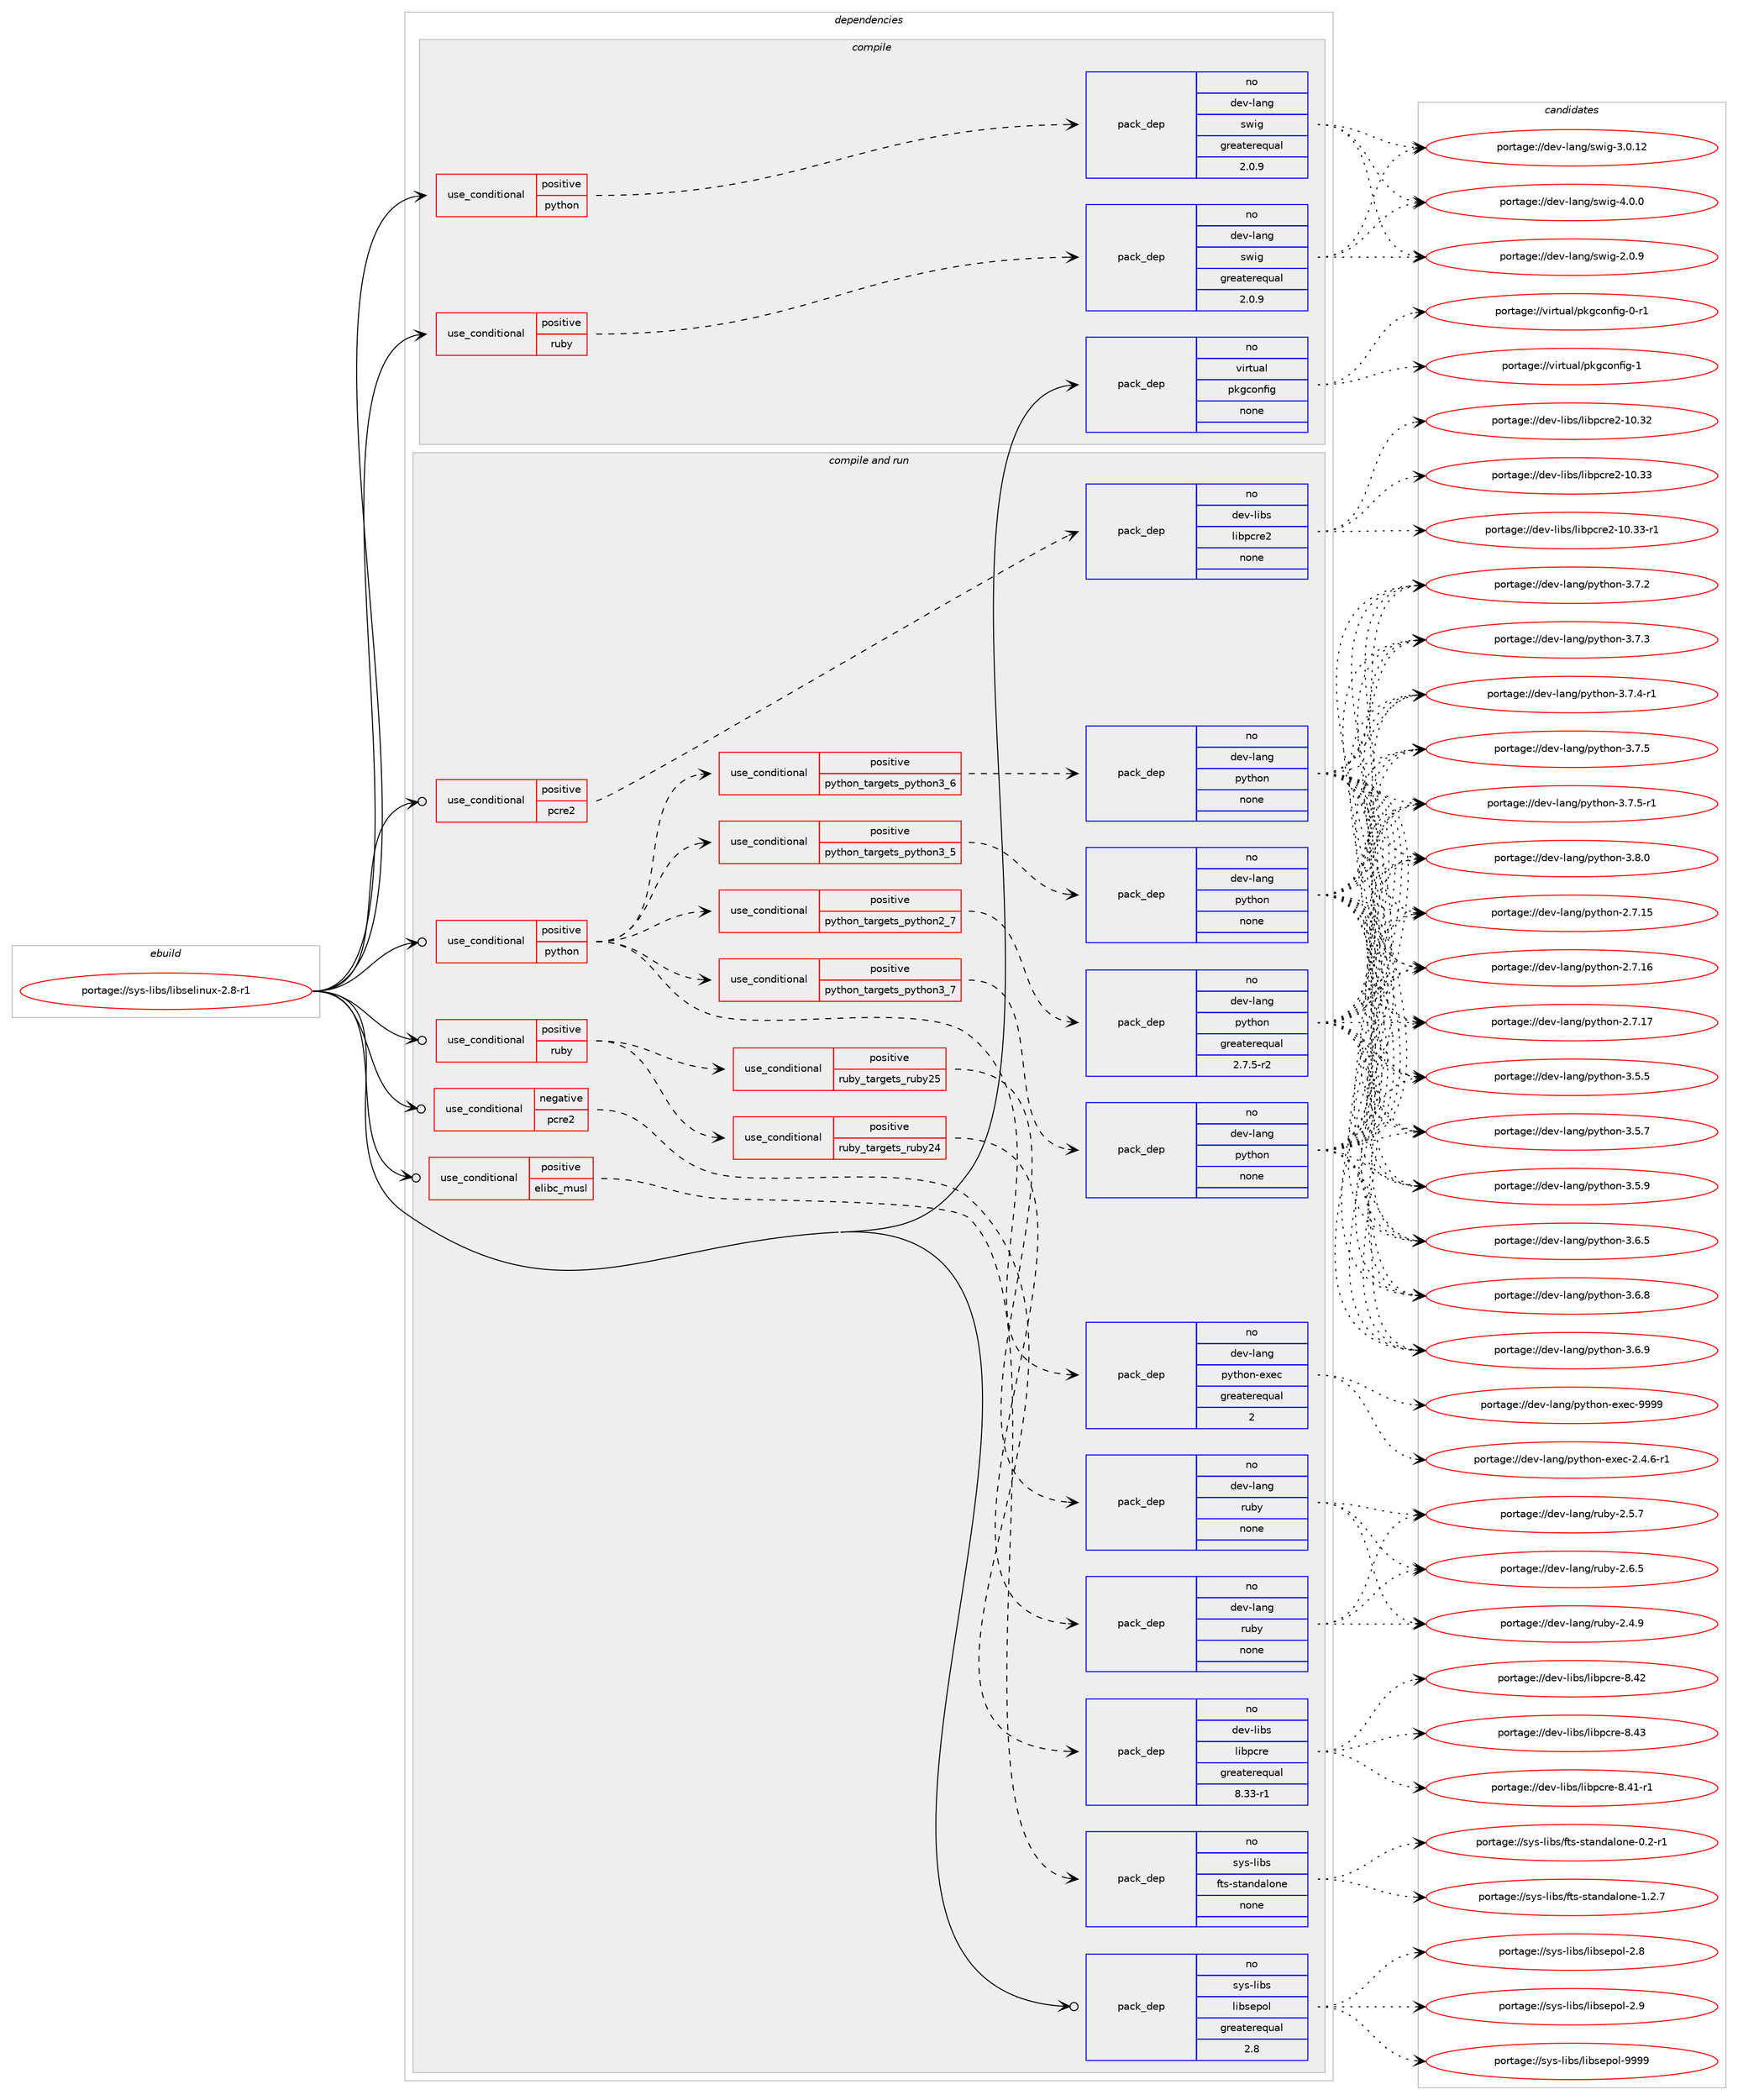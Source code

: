 digraph prolog {

# *************
# Graph options
# *************

newrank=true;
concentrate=true;
compound=true;
graph [rankdir=LR,fontname=Helvetica,fontsize=10,ranksep=1.5];#, ranksep=2.5, nodesep=0.2];
edge  [arrowhead=vee];
node  [fontname=Helvetica,fontsize=10];

# **********
# The ebuild
# **********

subgraph cluster_leftcol {
color=gray;
rank=same;
label=<<i>ebuild</i>>;
id [label="portage://sys-libs/libselinux-2.8-r1", color=red, width=4, href="../sys-libs/libselinux-2.8-r1.svg"];
}

# ****************
# The dependencies
# ****************

subgraph cluster_midcol {
color=gray;
label=<<i>dependencies</i>>;
subgraph cluster_compile {
fillcolor="#eeeeee";
style=filled;
label=<<i>compile</i>>;
subgraph cond104388 {
dependency431629 [label=<<TABLE BORDER="0" CELLBORDER="1" CELLSPACING="0" CELLPADDING="4"><TR><TD ROWSPAN="3" CELLPADDING="10">use_conditional</TD></TR><TR><TD>positive</TD></TR><TR><TD>python</TD></TR></TABLE>>, shape=none, color=red];
subgraph pack319962 {
dependency431630 [label=<<TABLE BORDER="0" CELLBORDER="1" CELLSPACING="0" CELLPADDING="4" WIDTH="220"><TR><TD ROWSPAN="6" CELLPADDING="30">pack_dep</TD></TR><TR><TD WIDTH="110">no</TD></TR><TR><TD>dev-lang</TD></TR><TR><TD>swig</TD></TR><TR><TD>greaterequal</TD></TR><TR><TD>2.0.9</TD></TR></TABLE>>, shape=none, color=blue];
}
dependency431629:e -> dependency431630:w [weight=20,style="dashed",arrowhead="vee"];
}
id:e -> dependency431629:w [weight=20,style="solid",arrowhead="vee"];
subgraph cond104389 {
dependency431631 [label=<<TABLE BORDER="0" CELLBORDER="1" CELLSPACING="0" CELLPADDING="4"><TR><TD ROWSPAN="3" CELLPADDING="10">use_conditional</TD></TR><TR><TD>positive</TD></TR><TR><TD>ruby</TD></TR></TABLE>>, shape=none, color=red];
subgraph pack319963 {
dependency431632 [label=<<TABLE BORDER="0" CELLBORDER="1" CELLSPACING="0" CELLPADDING="4" WIDTH="220"><TR><TD ROWSPAN="6" CELLPADDING="30">pack_dep</TD></TR><TR><TD WIDTH="110">no</TD></TR><TR><TD>dev-lang</TD></TR><TR><TD>swig</TD></TR><TR><TD>greaterequal</TD></TR><TR><TD>2.0.9</TD></TR></TABLE>>, shape=none, color=blue];
}
dependency431631:e -> dependency431632:w [weight=20,style="dashed",arrowhead="vee"];
}
id:e -> dependency431631:w [weight=20,style="solid",arrowhead="vee"];
subgraph pack319964 {
dependency431633 [label=<<TABLE BORDER="0" CELLBORDER="1" CELLSPACING="0" CELLPADDING="4" WIDTH="220"><TR><TD ROWSPAN="6" CELLPADDING="30">pack_dep</TD></TR><TR><TD WIDTH="110">no</TD></TR><TR><TD>virtual</TD></TR><TR><TD>pkgconfig</TD></TR><TR><TD>none</TD></TR><TR><TD></TD></TR></TABLE>>, shape=none, color=blue];
}
id:e -> dependency431633:w [weight=20,style="solid",arrowhead="vee"];
}
subgraph cluster_compileandrun {
fillcolor="#eeeeee";
style=filled;
label=<<i>compile and run</i>>;
subgraph cond104390 {
dependency431634 [label=<<TABLE BORDER="0" CELLBORDER="1" CELLSPACING="0" CELLPADDING="4"><TR><TD ROWSPAN="3" CELLPADDING="10">use_conditional</TD></TR><TR><TD>negative</TD></TR><TR><TD>pcre2</TD></TR></TABLE>>, shape=none, color=red];
subgraph pack319965 {
dependency431635 [label=<<TABLE BORDER="0" CELLBORDER="1" CELLSPACING="0" CELLPADDING="4" WIDTH="220"><TR><TD ROWSPAN="6" CELLPADDING="30">pack_dep</TD></TR><TR><TD WIDTH="110">no</TD></TR><TR><TD>dev-libs</TD></TR><TR><TD>libpcre</TD></TR><TR><TD>greaterequal</TD></TR><TR><TD>8.33-r1</TD></TR></TABLE>>, shape=none, color=blue];
}
dependency431634:e -> dependency431635:w [weight=20,style="dashed",arrowhead="vee"];
}
id:e -> dependency431634:w [weight=20,style="solid",arrowhead="odotvee"];
subgraph cond104391 {
dependency431636 [label=<<TABLE BORDER="0" CELLBORDER="1" CELLSPACING="0" CELLPADDING="4"><TR><TD ROWSPAN="3" CELLPADDING="10">use_conditional</TD></TR><TR><TD>positive</TD></TR><TR><TD>elibc_musl</TD></TR></TABLE>>, shape=none, color=red];
subgraph pack319966 {
dependency431637 [label=<<TABLE BORDER="0" CELLBORDER="1" CELLSPACING="0" CELLPADDING="4" WIDTH="220"><TR><TD ROWSPAN="6" CELLPADDING="30">pack_dep</TD></TR><TR><TD WIDTH="110">no</TD></TR><TR><TD>sys-libs</TD></TR><TR><TD>fts-standalone</TD></TR><TR><TD>none</TD></TR><TR><TD></TD></TR></TABLE>>, shape=none, color=blue];
}
dependency431636:e -> dependency431637:w [weight=20,style="dashed",arrowhead="vee"];
}
id:e -> dependency431636:w [weight=20,style="solid",arrowhead="odotvee"];
subgraph cond104392 {
dependency431638 [label=<<TABLE BORDER="0" CELLBORDER="1" CELLSPACING="0" CELLPADDING="4"><TR><TD ROWSPAN="3" CELLPADDING="10">use_conditional</TD></TR><TR><TD>positive</TD></TR><TR><TD>pcre2</TD></TR></TABLE>>, shape=none, color=red];
subgraph pack319967 {
dependency431639 [label=<<TABLE BORDER="0" CELLBORDER="1" CELLSPACING="0" CELLPADDING="4" WIDTH="220"><TR><TD ROWSPAN="6" CELLPADDING="30">pack_dep</TD></TR><TR><TD WIDTH="110">no</TD></TR><TR><TD>dev-libs</TD></TR><TR><TD>libpcre2</TD></TR><TR><TD>none</TD></TR><TR><TD></TD></TR></TABLE>>, shape=none, color=blue];
}
dependency431638:e -> dependency431639:w [weight=20,style="dashed",arrowhead="vee"];
}
id:e -> dependency431638:w [weight=20,style="solid",arrowhead="odotvee"];
subgraph cond104393 {
dependency431640 [label=<<TABLE BORDER="0" CELLBORDER="1" CELLSPACING="0" CELLPADDING="4"><TR><TD ROWSPAN="3" CELLPADDING="10">use_conditional</TD></TR><TR><TD>positive</TD></TR><TR><TD>python</TD></TR></TABLE>>, shape=none, color=red];
subgraph cond104394 {
dependency431641 [label=<<TABLE BORDER="0" CELLBORDER="1" CELLSPACING="0" CELLPADDING="4"><TR><TD ROWSPAN="3" CELLPADDING="10">use_conditional</TD></TR><TR><TD>positive</TD></TR><TR><TD>python_targets_python2_7</TD></TR></TABLE>>, shape=none, color=red];
subgraph pack319968 {
dependency431642 [label=<<TABLE BORDER="0" CELLBORDER="1" CELLSPACING="0" CELLPADDING="4" WIDTH="220"><TR><TD ROWSPAN="6" CELLPADDING="30">pack_dep</TD></TR><TR><TD WIDTH="110">no</TD></TR><TR><TD>dev-lang</TD></TR><TR><TD>python</TD></TR><TR><TD>greaterequal</TD></TR><TR><TD>2.7.5-r2</TD></TR></TABLE>>, shape=none, color=blue];
}
dependency431641:e -> dependency431642:w [weight=20,style="dashed",arrowhead="vee"];
}
dependency431640:e -> dependency431641:w [weight=20,style="dashed",arrowhead="vee"];
subgraph cond104395 {
dependency431643 [label=<<TABLE BORDER="0" CELLBORDER="1" CELLSPACING="0" CELLPADDING="4"><TR><TD ROWSPAN="3" CELLPADDING="10">use_conditional</TD></TR><TR><TD>positive</TD></TR><TR><TD>python_targets_python3_5</TD></TR></TABLE>>, shape=none, color=red];
subgraph pack319969 {
dependency431644 [label=<<TABLE BORDER="0" CELLBORDER="1" CELLSPACING="0" CELLPADDING="4" WIDTH="220"><TR><TD ROWSPAN="6" CELLPADDING="30">pack_dep</TD></TR><TR><TD WIDTH="110">no</TD></TR><TR><TD>dev-lang</TD></TR><TR><TD>python</TD></TR><TR><TD>none</TD></TR><TR><TD></TD></TR></TABLE>>, shape=none, color=blue];
}
dependency431643:e -> dependency431644:w [weight=20,style="dashed",arrowhead="vee"];
}
dependency431640:e -> dependency431643:w [weight=20,style="dashed",arrowhead="vee"];
subgraph cond104396 {
dependency431645 [label=<<TABLE BORDER="0" CELLBORDER="1" CELLSPACING="0" CELLPADDING="4"><TR><TD ROWSPAN="3" CELLPADDING="10">use_conditional</TD></TR><TR><TD>positive</TD></TR><TR><TD>python_targets_python3_6</TD></TR></TABLE>>, shape=none, color=red];
subgraph pack319970 {
dependency431646 [label=<<TABLE BORDER="0" CELLBORDER="1" CELLSPACING="0" CELLPADDING="4" WIDTH="220"><TR><TD ROWSPAN="6" CELLPADDING="30">pack_dep</TD></TR><TR><TD WIDTH="110">no</TD></TR><TR><TD>dev-lang</TD></TR><TR><TD>python</TD></TR><TR><TD>none</TD></TR><TR><TD></TD></TR></TABLE>>, shape=none, color=blue];
}
dependency431645:e -> dependency431646:w [weight=20,style="dashed",arrowhead="vee"];
}
dependency431640:e -> dependency431645:w [weight=20,style="dashed",arrowhead="vee"];
subgraph cond104397 {
dependency431647 [label=<<TABLE BORDER="0" CELLBORDER="1" CELLSPACING="0" CELLPADDING="4"><TR><TD ROWSPAN="3" CELLPADDING="10">use_conditional</TD></TR><TR><TD>positive</TD></TR><TR><TD>python_targets_python3_7</TD></TR></TABLE>>, shape=none, color=red];
subgraph pack319971 {
dependency431648 [label=<<TABLE BORDER="0" CELLBORDER="1" CELLSPACING="0" CELLPADDING="4" WIDTH="220"><TR><TD ROWSPAN="6" CELLPADDING="30">pack_dep</TD></TR><TR><TD WIDTH="110">no</TD></TR><TR><TD>dev-lang</TD></TR><TR><TD>python</TD></TR><TR><TD>none</TD></TR><TR><TD></TD></TR></TABLE>>, shape=none, color=blue];
}
dependency431647:e -> dependency431648:w [weight=20,style="dashed",arrowhead="vee"];
}
dependency431640:e -> dependency431647:w [weight=20,style="dashed",arrowhead="vee"];
subgraph pack319972 {
dependency431649 [label=<<TABLE BORDER="0" CELLBORDER="1" CELLSPACING="0" CELLPADDING="4" WIDTH="220"><TR><TD ROWSPAN="6" CELLPADDING="30">pack_dep</TD></TR><TR><TD WIDTH="110">no</TD></TR><TR><TD>dev-lang</TD></TR><TR><TD>python-exec</TD></TR><TR><TD>greaterequal</TD></TR><TR><TD>2</TD></TR></TABLE>>, shape=none, color=blue];
}
dependency431640:e -> dependency431649:w [weight=20,style="dashed",arrowhead="vee"];
}
id:e -> dependency431640:w [weight=20,style="solid",arrowhead="odotvee"];
subgraph cond104398 {
dependency431650 [label=<<TABLE BORDER="0" CELLBORDER="1" CELLSPACING="0" CELLPADDING="4"><TR><TD ROWSPAN="3" CELLPADDING="10">use_conditional</TD></TR><TR><TD>positive</TD></TR><TR><TD>ruby</TD></TR></TABLE>>, shape=none, color=red];
subgraph cond104399 {
dependency431651 [label=<<TABLE BORDER="0" CELLBORDER="1" CELLSPACING="0" CELLPADDING="4"><TR><TD ROWSPAN="3" CELLPADDING="10">use_conditional</TD></TR><TR><TD>positive</TD></TR><TR><TD>ruby_targets_ruby24</TD></TR></TABLE>>, shape=none, color=red];
subgraph pack319973 {
dependency431652 [label=<<TABLE BORDER="0" CELLBORDER="1" CELLSPACING="0" CELLPADDING="4" WIDTH="220"><TR><TD ROWSPAN="6" CELLPADDING="30">pack_dep</TD></TR><TR><TD WIDTH="110">no</TD></TR><TR><TD>dev-lang</TD></TR><TR><TD>ruby</TD></TR><TR><TD>none</TD></TR><TR><TD></TD></TR></TABLE>>, shape=none, color=blue];
}
dependency431651:e -> dependency431652:w [weight=20,style="dashed",arrowhead="vee"];
}
dependency431650:e -> dependency431651:w [weight=20,style="dashed",arrowhead="vee"];
subgraph cond104400 {
dependency431653 [label=<<TABLE BORDER="0" CELLBORDER="1" CELLSPACING="0" CELLPADDING="4"><TR><TD ROWSPAN="3" CELLPADDING="10">use_conditional</TD></TR><TR><TD>positive</TD></TR><TR><TD>ruby_targets_ruby25</TD></TR></TABLE>>, shape=none, color=red];
subgraph pack319974 {
dependency431654 [label=<<TABLE BORDER="0" CELLBORDER="1" CELLSPACING="0" CELLPADDING="4" WIDTH="220"><TR><TD ROWSPAN="6" CELLPADDING="30">pack_dep</TD></TR><TR><TD WIDTH="110">no</TD></TR><TR><TD>dev-lang</TD></TR><TR><TD>ruby</TD></TR><TR><TD>none</TD></TR><TR><TD></TD></TR></TABLE>>, shape=none, color=blue];
}
dependency431653:e -> dependency431654:w [weight=20,style="dashed",arrowhead="vee"];
}
dependency431650:e -> dependency431653:w [weight=20,style="dashed",arrowhead="vee"];
}
id:e -> dependency431650:w [weight=20,style="solid",arrowhead="odotvee"];
subgraph pack319975 {
dependency431655 [label=<<TABLE BORDER="0" CELLBORDER="1" CELLSPACING="0" CELLPADDING="4" WIDTH="220"><TR><TD ROWSPAN="6" CELLPADDING="30">pack_dep</TD></TR><TR><TD WIDTH="110">no</TD></TR><TR><TD>sys-libs</TD></TR><TR><TD>libsepol</TD></TR><TR><TD>greaterequal</TD></TR><TR><TD>2.8</TD></TR></TABLE>>, shape=none, color=blue];
}
id:e -> dependency431655:w [weight=20,style="solid",arrowhead="odotvee"];
}
subgraph cluster_run {
fillcolor="#eeeeee";
style=filled;
label=<<i>run</i>>;
}
}

# **************
# The candidates
# **************

subgraph cluster_choices {
rank=same;
color=gray;
label=<<i>candidates</i>>;

subgraph choice319962 {
color=black;
nodesep=1;
choiceportage100101118451089711010347115119105103455046484657 [label="portage://dev-lang/swig-2.0.9", color=red, width=4,href="../dev-lang/swig-2.0.9.svg"];
choiceportage10010111845108971101034711511910510345514648464950 [label="portage://dev-lang/swig-3.0.12", color=red, width=4,href="../dev-lang/swig-3.0.12.svg"];
choiceportage100101118451089711010347115119105103455246484648 [label="portage://dev-lang/swig-4.0.0", color=red, width=4,href="../dev-lang/swig-4.0.0.svg"];
dependency431630:e -> choiceportage100101118451089711010347115119105103455046484657:w [style=dotted,weight="100"];
dependency431630:e -> choiceportage10010111845108971101034711511910510345514648464950:w [style=dotted,weight="100"];
dependency431630:e -> choiceportage100101118451089711010347115119105103455246484648:w [style=dotted,weight="100"];
}
subgraph choice319963 {
color=black;
nodesep=1;
choiceportage100101118451089711010347115119105103455046484657 [label="portage://dev-lang/swig-2.0.9", color=red, width=4,href="../dev-lang/swig-2.0.9.svg"];
choiceportage10010111845108971101034711511910510345514648464950 [label="portage://dev-lang/swig-3.0.12", color=red, width=4,href="../dev-lang/swig-3.0.12.svg"];
choiceportage100101118451089711010347115119105103455246484648 [label="portage://dev-lang/swig-4.0.0", color=red, width=4,href="../dev-lang/swig-4.0.0.svg"];
dependency431632:e -> choiceportage100101118451089711010347115119105103455046484657:w [style=dotted,weight="100"];
dependency431632:e -> choiceportage10010111845108971101034711511910510345514648464950:w [style=dotted,weight="100"];
dependency431632:e -> choiceportage100101118451089711010347115119105103455246484648:w [style=dotted,weight="100"];
}
subgraph choice319964 {
color=black;
nodesep=1;
choiceportage11810511411611797108471121071039911111010210510345484511449 [label="portage://virtual/pkgconfig-0-r1", color=red, width=4,href="../virtual/pkgconfig-0-r1.svg"];
choiceportage1181051141161179710847112107103991111101021051034549 [label="portage://virtual/pkgconfig-1", color=red, width=4,href="../virtual/pkgconfig-1.svg"];
dependency431633:e -> choiceportage11810511411611797108471121071039911111010210510345484511449:w [style=dotted,weight="100"];
dependency431633:e -> choiceportage1181051141161179710847112107103991111101021051034549:w [style=dotted,weight="100"];
}
subgraph choice319965 {
color=black;
nodesep=1;
choiceportage100101118451081059811547108105981129911410145564652494511449 [label="portage://dev-libs/libpcre-8.41-r1", color=red, width=4,href="../dev-libs/libpcre-8.41-r1.svg"];
choiceportage10010111845108105981154710810598112991141014556465250 [label="portage://dev-libs/libpcre-8.42", color=red, width=4,href="../dev-libs/libpcre-8.42.svg"];
choiceportage10010111845108105981154710810598112991141014556465251 [label="portage://dev-libs/libpcre-8.43", color=red, width=4,href="../dev-libs/libpcre-8.43.svg"];
dependency431635:e -> choiceportage100101118451081059811547108105981129911410145564652494511449:w [style=dotted,weight="100"];
dependency431635:e -> choiceportage10010111845108105981154710810598112991141014556465250:w [style=dotted,weight="100"];
dependency431635:e -> choiceportage10010111845108105981154710810598112991141014556465251:w [style=dotted,weight="100"];
}
subgraph choice319966 {
color=black;
nodesep=1;
choiceportage115121115451081059811547102116115451151169711010097108111110101454846504511449 [label="portage://sys-libs/fts-standalone-0.2-r1", color=red, width=4,href="../sys-libs/fts-standalone-0.2-r1.svg"];
choiceportage115121115451081059811547102116115451151169711010097108111110101454946504655 [label="portage://sys-libs/fts-standalone-1.2.7", color=red, width=4,href="../sys-libs/fts-standalone-1.2.7.svg"];
dependency431637:e -> choiceportage115121115451081059811547102116115451151169711010097108111110101454846504511449:w [style=dotted,weight="100"];
dependency431637:e -> choiceportage115121115451081059811547102116115451151169711010097108111110101454946504655:w [style=dotted,weight="100"];
}
subgraph choice319967 {
color=black;
nodesep=1;
choiceportage100101118451081059811547108105981129911410150454948465150 [label="portage://dev-libs/libpcre2-10.32", color=red, width=4,href="../dev-libs/libpcre2-10.32.svg"];
choiceportage100101118451081059811547108105981129911410150454948465151 [label="portage://dev-libs/libpcre2-10.33", color=red, width=4,href="../dev-libs/libpcre2-10.33.svg"];
choiceportage1001011184510810598115471081059811299114101504549484651514511449 [label="portage://dev-libs/libpcre2-10.33-r1", color=red, width=4,href="../dev-libs/libpcre2-10.33-r1.svg"];
dependency431639:e -> choiceportage100101118451081059811547108105981129911410150454948465150:w [style=dotted,weight="100"];
dependency431639:e -> choiceportage100101118451081059811547108105981129911410150454948465151:w [style=dotted,weight="100"];
dependency431639:e -> choiceportage1001011184510810598115471081059811299114101504549484651514511449:w [style=dotted,weight="100"];
}
subgraph choice319968 {
color=black;
nodesep=1;
choiceportage10010111845108971101034711212111610411111045504655464953 [label="portage://dev-lang/python-2.7.15", color=red, width=4,href="../dev-lang/python-2.7.15.svg"];
choiceportage10010111845108971101034711212111610411111045504655464954 [label="portage://dev-lang/python-2.7.16", color=red, width=4,href="../dev-lang/python-2.7.16.svg"];
choiceportage10010111845108971101034711212111610411111045504655464955 [label="portage://dev-lang/python-2.7.17", color=red, width=4,href="../dev-lang/python-2.7.17.svg"];
choiceportage100101118451089711010347112121116104111110455146534653 [label="portage://dev-lang/python-3.5.5", color=red, width=4,href="../dev-lang/python-3.5.5.svg"];
choiceportage100101118451089711010347112121116104111110455146534655 [label="portage://dev-lang/python-3.5.7", color=red, width=4,href="../dev-lang/python-3.5.7.svg"];
choiceportage100101118451089711010347112121116104111110455146534657 [label="portage://dev-lang/python-3.5.9", color=red, width=4,href="../dev-lang/python-3.5.9.svg"];
choiceportage100101118451089711010347112121116104111110455146544653 [label="portage://dev-lang/python-3.6.5", color=red, width=4,href="../dev-lang/python-3.6.5.svg"];
choiceportage100101118451089711010347112121116104111110455146544656 [label="portage://dev-lang/python-3.6.8", color=red, width=4,href="../dev-lang/python-3.6.8.svg"];
choiceportage100101118451089711010347112121116104111110455146544657 [label="portage://dev-lang/python-3.6.9", color=red, width=4,href="../dev-lang/python-3.6.9.svg"];
choiceportage100101118451089711010347112121116104111110455146554650 [label="portage://dev-lang/python-3.7.2", color=red, width=4,href="../dev-lang/python-3.7.2.svg"];
choiceportage100101118451089711010347112121116104111110455146554651 [label="portage://dev-lang/python-3.7.3", color=red, width=4,href="../dev-lang/python-3.7.3.svg"];
choiceportage1001011184510897110103471121211161041111104551465546524511449 [label="portage://dev-lang/python-3.7.4-r1", color=red, width=4,href="../dev-lang/python-3.7.4-r1.svg"];
choiceportage100101118451089711010347112121116104111110455146554653 [label="portage://dev-lang/python-3.7.5", color=red, width=4,href="../dev-lang/python-3.7.5.svg"];
choiceportage1001011184510897110103471121211161041111104551465546534511449 [label="portage://dev-lang/python-3.7.5-r1", color=red, width=4,href="../dev-lang/python-3.7.5-r1.svg"];
choiceportage100101118451089711010347112121116104111110455146564648 [label="portage://dev-lang/python-3.8.0", color=red, width=4,href="../dev-lang/python-3.8.0.svg"];
dependency431642:e -> choiceportage10010111845108971101034711212111610411111045504655464953:w [style=dotted,weight="100"];
dependency431642:e -> choiceportage10010111845108971101034711212111610411111045504655464954:w [style=dotted,weight="100"];
dependency431642:e -> choiceportage10010111845108971101034711212111610411111045504655464955:w [style=dotted,weight="100"];
dependency431642:e -> choiceportage100101118451089711010347112121116104111110455146534653:w [style=dotted,weight="100"];
dependency431642:e -> choiceportage100101118451089711010347112121116104111110455146534655:w [style=dotted,weight="100"];
dependency431642:e -> choiceportage100101118451089711010347112121116104111110455146534657:w [style=dotted,weight="100"];
dependency431642:e -> choiceportage100101118451089711010347112121116104111110455146544653:w [style=dotted,weight="100"];
dependency431642:e -> choiceportage100101118451089711010347112121116104111110455146544656:w [style=dotted,weight="100"];
dependency431642:e -> choiceportage100101118451089711010347112121116104111110455146544657:w [style=dotted,weight="100"];
dependency431642:e -> choiceportage100101118451089711010347112121116104111110455146554650:w [style=dotted,weight="100"];
dependency431642:e -> choiceportage100101118451089711010347112121116104111110455146554651:w [style=dotted,weight="100"];
dependency431642:e -> choiceportage1001011184510897110103471121211161041111104551465546524511449:w [style=dotted,weight="100"];
dependency431642:e -> choiceportage100101118451089711010347112121116104111110455146554653:w [style=dotted,weight="100"];
dependency431642:e -> choiceportage1001011184510897110103471121211161041111104551465546534511449:w [style=dotted,weight="100"];
dependency431642:e -> choiceportage100101118451089711010347112121116104111110455146564648:w [style=dotted,weight="100"];
}
subgraph choice319969 {
color=black;
nodesep=1;
choiceportage10010111845108971101034711212111610411111045504655464953 [label="portage://dev-lang/python-2.7.15", color=red, width=4,href="../dev-lang/python-2.7.15.svg"];
choiceportage10010111845108971101034711212111610411111045504655464954 [label="portage://dev-lang/python-2.7.16", color=red, width=4,href="../dev-lang/python-2.7.16.svg"];
choiceportage10010111845108971101034711212111610411111045504655464955 [label="portage://dev-lang/python-2.7.17", color=red, width=4,href="../dev-lang/python-2.7.17.svg"];
choiceportage100101118451089711010347112121116104111110455146534653 [label="portage://dev-lang/python-3.5.5", color=red, width=4,href="../dev-lang/python-3.5.5.svg"];
choiceportage100101118451089711010347112121116104111110455146534655 [label="portage://dev-lang/python-3.5.7", color=red, width=4,href="../dev-lang/python-3.5.7.svg"];
choiceportage100101118451089711010347112121116104111110455146534657 [label="portage://dev-lang/python-3.5.9", color=red, width=4,href="../dev-lang/python-3.5.9.svg"];
choiceportage100101118451089711010347112121116104111110455146544653 [label="portage://dev-lang/python-3.6.5", color=red, width=4,href="../dev-lang/python-3.6.5.svg"];
choiceportage100101118451089711010347112121116104111110455146544656 [label="portage://dev-lang/python-3.6.8", color=red, width=4,href="../dev-lang/python-3.6.8.svg"];
choiceportage100101118451089711010347112121116104111110455146544657 [label="portage://dev-lang/python-3.6.9", color=red, width=4,href="../dev-lang/python-3.6.9.svg"];
choiceportage100101118451089711010347112121116104111110455146554650 [label="portage://dev-lang/python-3.7.2", color=red, width=4,href="../dev-lang/python-3.7.2.svg"];
choiceportage100101118451089711010347112121116104111110455146554651 [label="portage://dev-lang/python-3.7.3", color=red, width=4,href="../dev-lang/python-3.7.3.svg"];
choiceportage1001011184510897110103471121211161041111104551465546524511449 [label="portage://dev-lang/python-3.7.4-r1", color=red, width=4,href="../dev-lang/python-3.7.4-r1.svg"];
choiceportage100101118451089711010347112121116104111110455146554653 [label="portage://dev-lang/python-3.7.5", color=red, width=4,href="../dev-lang/python-3.7.5.svg"];
choiceportage1001011184510897110103471121211161041111104551465546534511449 [label="portage://dev-lang/python-3.7.5-r1", color=red, width=4,href="../dev-lang/python-3.7.5-r1.svg"];
choiceportage100101118451089711010347112121116104111110455146564648 [label="portage://dev-lang/python-3.8.0", color=red, width=4,href="../dev-lang/python-3.8.0.svg"];
dependency431644:e -> choiceportage10010111845108971101034711212111610411111045504655464953:w [style=dotted,weight="100"];
dependency431644:e -> choiceportage10010111845108971101034711212111610411111045504655464954:w [style=dotted,weight="100"];
dependency431644:e -> choiceportage10010111845108971101034711212111610411111045504655464955:w [style=dotted,weight="100"];
dependency431644:e -> choiceportage100101118451089711010347112121116104111110455146534653:w [style=dotted,weight="100"];
dependency431644:e -> choiceportage100101118451089711010347112121116104111110455146534655:w [style=dotted,weight="100"];
dependency431644:e -> choiceportage100101118451089711010347112121116104111110455146534657:w [style=dotted,weight="100"];
dependency431644:e -> choiceportage100101118451089711010347112121116104111110455146544653:w [style=dotted,weight="100"];
dependency431644:e -> choiceportage100101118451089711010347112121116104111110455146544656:w [style=dotted,weight="100"];
dependency431644:e -> choiceportage100101118451089711010347112121116104111110455146544657:w [style=dotted,weight="100"];
dependency431644:e -> choiceportage100101118451089711010347112121116104111110455146554650:w [style=dotted,weight="100"];
dependency431644:e -> choiceportage100101118451089711010347112121116104111110455146554651:w [style=dotted,weight="100"];
dependency431644:e -> choiceportage1001011184510897110103471121211161041111104551465546524511449:w [style=dotted,weight="100"];
dependency431644:e -> choiceportage100101118451089711010347112121116104111110455146554653:w [style=dotted,weight="100"];
dependency431644:e -> choiceportage1001011184510897110103471121211161041111104551465546534511449:w [style=dotted,weight="100"];
dependency431644:e -> choiceportage100101118451089711010347112121116104111110455146564648:w [style=dotted,weight="100"];
}
subgraph choice319970 {
color=black;
nodesep=1;
choiceportage10010111845108971101034711212111610411111045504655464953 [label="portage://dev-lang/python-2.7.15", color=red, width=4,href="../dev-lang/python-2.7.15.svg"];
choiceportage10010111845108971101034711212111610411111045504655464954 [label="portage://dev-lang/python-2.7.16", color=red, width=4,href="../dev-lang/python-2.7.16.svg"];
choiceportage10010111845108971101034711212111610411111045504655464955 [label="portage://dev-lang/python-2.7.17", color=red, width=4,href="../dev-lang/python-2.7.17.svg"];
choiceportage100101118451089711010347112121116104111110455146534653 [label="portage://dev-lang/python-3.5.5", color=red, width=4,href="../dev-lang/python-3.5.5.svg"];
choiceportage100101118451089711010347112121116104111110455146534655 [label="portage://dev-lang/python-3.5.7", color=red, width=4,href="../dev-lang/python-3.5.7.svg"];
choiceportage100101118451089711010347112121116104111110455146534657 [label="portage://dev-lang/python-3.5.9", color=red, width=4,href="../dev-lang/python-3.5.9.svg"];
choiceportage100101118451089711010347112121116104111110455146544653 [label="portage://dev-lang/python-3.6.5", color=red, width=4,href="../dev-lang/python-3.6.5.svg"];
choiceportage100101118451089711010347112121116104111110455146544656 [label="portage://dev-lang/python-3.6.8", color=red, width=4,href="../dev-lang/python-3.6.8.svg"];
choiceportage100101118451089711010347112121116104111110455146544657 [label="portage://dev-lang/python-3.6.9", color=red, width=4,href="../dev-lang/python-3.6.9.svg"];
choiceportage100101118451089711010347112121116104111110455146554650 [label="portage://dev-lang/python-3.7.2", color=red, width=4,href="../dev-lang/python-3.7.2.svg"];
choiceportage100101118451089711010347112121116104111110455146554651 [label="portage://dev-lang/python-3.7.3", color=red, width=4,href="../dev-lang/python-3.7.3.svg"];
choiceportage1001011184510897110103471121211161041111104551465546524511449 [label="portage://dev-lang/python-3.7.4-r1", color=red, width=4,href="../dev-lang/python-3.7.4-r1.svg"];
choiceportage100101118451089711010347112121116104111110455146554653 [label="portage://dev-lang/python-3.7.5", color=red, width=4,href="../dev-lang/python-3.7.5.svg"];
choiceportage1001011184510897110103471121211161041111104551465546534511449 [label="portage://dev-lang/python-3.7.5-r1", color=red, width=4,href="../dev-lang/python-3.7.5-r1.svg"];
choiceportage100101118451089711010347112121116104111110455146564648 [label="portage://dev-lang/python-3.8.0", color=red, width=4,href="../dev-lang/python-3.8.0.svg"];
dependency431646:e -> choiceportage10010111845108971101034711212111610411111045504655464953:w [style=dotted,weight="100"];
dependency431646:e -> choiceportage10010111845108971101034711212111610411111045504655464954:w [style=dotted,weight="100"];
dependency431646:e -> choiceportage10010111845108971101034711212111610411111045504655464955:w [style=dotted,weight="100"];
dependency431646:e -> choiceportage100101118451089711010347112121116104111110455146534653:w [style=dotted,weight="100"];
dependency431646:e -> choiceportage100101118451089711010347112121116104111110455146534655:w [style=dotted,weight="100"];
dependency431646:e -> choiceportage100101118451089711010347112121116104111110455146534657:w [style=dotted,weight="100"];
dependency431646:e -> choiceportage100101118451089711010347112121116104111110455146544653:w [style=dotted,weight="100"];
dependency431646:e -> choiceportage100101118451089711010347112121116104111110455146544656:w [style=dotted,weight="100"];
dependency431646:e -> choiceportage100101118451089711010347112121116104111110455146544657:w [style=dotted,weight="100"];
dependency431646:e -> choiceportage100101118451089711010347112121116104111110455146554650:w [style=dotted,weight="100"];
dependency431646:e -> choiceportage100101118451089711010347112121116104111110455146554651:w [style=dotted,weight="100"];
dependency431646:e -> choiceportage1001011184510897110103471121211161041111104551465546524511449:w [style=dotted,weight="100"];
dependency431646:e -> choiceportage100101118451089711010347112121116104111110455146554653:w [style=dotted,weight="100"];
dependency431646:e -> choiceportage1001011184510897110103471121211161041111104551465546534511449:w [style=dotted,weight="100"];
dependency431646:e -> choiceportage100101118451089711010347112121116104111110455146564648:w [style=dotted,weight="100"];
}
subgraph choice319971 {
color=black;
nodesep=1;
choiceportage10010111845108971101034711212111610411111045504655464953 [label="portage://dev-lang/python-2.7.15", color=red, width=4,href="../dev-lang/python-2.7.15.svg"];
choiceportage10010111845108971101034711212111610411111045504655464954 [label="portage://dev-lang/python-2.7.16", color=red, width=4,href="../dev-lang/python-2.7.16.svg"];
choiceportage10010111845108971101034711212111610411111045504655464955 [label="portage://dev-lang/python-2.7.17", color=red, width=4,href="../dev-lang/python-2.7.17.svg"];
choiceportage100101118451089711010347112121116104111110455146534653 [label="portage://dev-lang/python-3.5.5", color=red, width=4,href="../dev-lang/python-3.5.5.svg"];
choiceportage100101118451089711010347112121116104111110455146534655 [label="portage://dev-lang/python-3.5.7", color=red, width=4,href="../dev-lang/python-3.5.7.svg"];
choiceportage100101118451089711010347112121116104111110455146534657 [label="portage://dev-lang/python-3.5.9", color=red, width=4,href="../dev-lang/python-3.5.9.svg"];
choiceportage100101118451089711010347112121116104111110455146544653 [label="portage://dev-lang/python-3.6.5", color=red, width=4,href="../dev-lang/python-3.6.5.svg"];
choiceportage100101118451089711010347112121116104111110455146544656 [label="portage://dev-lang/python-3.6.8", color=red, width=4,href="../dev-lang/python-3.6.8.svg"];
choiceportage100101118451089711010347112121116104111110455146544657 [label="portage://dev-lang/python-3.6.9", color=red, width=4,href="../dev-lang/python-3.6.9.svg"];
choiceportage100101118451089711010347112121116104111110455146554650 [label="portage://dev-lang/python-3.7.2", color=red, width=4,href="../dev-lang/python-3.7.2.svg"];
choiceportage100101118451089711010347112121116104111110455146554651 [label="portage://dev-lang/python-3.7.3", color=red, width=4,href="../dev-lang/python-3.7.3.svg"];
choiceportage1001011184510897110103471121211161041111104551465546524511449 [label="portage://dev-lang/python-3.7.4-r1", color=red, width=4,href="../dev-lang/python-3.7.4-r1.svg"];
choiceportage100101118451089711010347112121116104111110455146554653 [label="portage://dev-lang/python-3.7.5", color=red, width=4,href="../dev-lang/python-3.7.5.svg"];
choiceportage1001011184510897110103471121211161041111104551465546534511449 [label="portage://dev-lang/python-3.7.5-r1", color=red, width=4,href="../dev-lang/python-3.7.5-r1.svg"];
choiceportage100101118451089711010347112121116104111110455146564648 [label="portage://dev-lang/python-3.8.0", color=red, width=4,href="../dev-lang/python-3.8.0.svg"];
dependency431648:e -> choiceportage10010111845108971101034711212111610411111045504655464953:w [style=dotted,weight="100"];
dependency431648:e -> choiceportage10010111845108971101034711212111610411111045504655464954:w [style=dotted,weight="100"];
dependency431648:e -> choiceportage10010111845108971101034711212111610411111045504655464955:w [style=dotted,weight="100"];
dependency431648:e -> choiceportage100101118451089711010347112121116104111110455146534653:w [style=dotted,weight="100"];
dependency431648:e -> choiceportage100101118451089711010347112121116104111110455146534655:w [style=dotted,weight="100"];
dependency431648:e -> choiceportage100101118451089711010347112121116104111110455146534657:w [style=dotted,weight="100"];
dependency431648:e -> choiceportage100101118451089711010347112121116104111110455146544653:w [style=dotted,weight="100"];
dependency431648:e -> choiceportage100101118451089711010347112121116104111110455146544656:w [style=dotted,weight="100"];
dependency431648:e -> choiceportage100101118451089711010347112121116104111110455146544657:w [style=dotted,weight="100"];
dependency431648:e -> choiceportage100101118451089711010347112121116104111110455146554650:w [style=dotted,weight="100"];
dependency431648:e -> choiceportage100101118451089711010347112121116104111110455146554651:w [style=dotted,weight="100"];
dependency431648:e -> choiceportage1001011184510897110103471121211161041111104551465546524511449:w [style=dotted,weight="100"];
dependency431648:e -> choiceportage100101118451089711010347112121116104111110455146554653:w [style=dotted,weight="100"];
dependency431648:e -> choiceportage1001011184510897110103471121211161041111104551465546534511449:w [style=dotted,weight="100"];
dependency431648:e -> choiceportage100101118451089711010347112121116104111110455146564648:w [style=dotted,weight="100"];
}
subgraph choice319972 {
color=black;
nodesep=1;
choiceportage10010111845108971101034711212111610411111045101120101994550465246544511449 [label="portage://dev-lang/python-exec-2.4.6-r1", color=red, width=4,href="../dev-lang/python-exec-2.4.6-r1.svg"];
choiceportage10010111845108971101034711212111610411111045101120101994557575757 [label="portage://dev-lang/python-exec-9999", color=red, width=4,href="../dev-lang/python-exec-9999.svg"];
dependency431649:e -> choiceportage10010111845108971101034711212111610411111045101120101994550465246544511449:w [style=dotted,weight="100"];
dependency431649:e -> choiceportage10010111845108971101034711212111610411111045101120101994557575757:w [style=dotted,weight="100"];
}
subgraph choice319973 {
color=black;
nodesep=1;
choiceportage10010111845108971101034711411798121455046524657 [label="portage://dev-lang/ruby-2.4.9", color=red, width=4,href="../dev-lang/ruby-2.4.9.svg"];
choiceportage10010111845108971101034711411798121455046534655 [label="portage://dev-lang/ruby-2.5.7", color=red, width=4,href="../dev-lang/ruby-2.5.7.svg"];
choiceportage10010111845108971101034711411798121455046544653 [label="portage://dev-lang/ruby-2.6.5", color=red, width=4,href="../dev-lang/ruby-2.6.5.svg"];
dependency431652:e -> choiceportage10010111845108971101034711411798121455046524657:w [style=dotted,weight="100"];
dependency431652:e -> choiceportage10010111845108971101034711411798121455046534655:w [style=dotted,weight="100"];
dependency431652:e -> choiceportage10010111845108971101034711411798121455046544653:w [style=dotted,weight="100"];
}
subgraph choice319974 {
color=black;
nodesep=1;
choiceportage10010111845108971101034711411798121455046524657 [label="portage://dev-lang/ruby-2.4.9", color=red, width=4,href="../dev-lang/ruby-2.4.9.svg"];
choiceportage10010111845108971101034711411798121455046534655 [label="portage://dev-lang/ruby-2.5.7", color=red, width=4,href="../dev-lang/ruby-2.5.7.svg"];
choiceportage10010111845108971101034711411798121455046544653 [label="portage://dev-lang/ruby-2.6.5", color=red, width=4,href="../dev-lang/ruby-2.6.5.svg"];
dependency431654:e -> choiceportage10010111845108971101034711411798121455046524657:w [style=dotted,weight="100"];
dependency431654:e -> choiceportage10010111845108971101034711411798121455046534655:w [style=dotted,weight="100"];
dependency431654:e -> choiceportage10010111845108971101034711411798121455046544653:w [style=dotted,weight="100"];
}
subgraph choice319975 {
color=black;
nodesep=1;
choiceportage1151211154510810598115471081059811510111211110845504656 [label="portage://sys-libs/libsepol-2.8", color=red, width=4,href="../sys-libs/libsepol-2.8.svg"];
choiceportage1151211154510810598115471081059811510111211110845504657 [label="portage://sys-libs/libsepol-2.9", color=red, width=4,href="../sys-libs/libsepol-2.9.svg"];
choiceportage115121115451081059811547108105981151011121111084557575757 [label="portage://sys-libs/libsepol-9999", color=red, width=4,href="../sys-libs/libsepol-9999.svg"];
dependency431655:e -> choiceportage1151211154510810598115471081059811510111211110845504656:w [style=dotted,weight="100"];
dependency431655:e -> choiceportage1151211154510810598115471081059811510111211110845504657:w [style=dotted,weight="100"];
dependency431655:e -> choiceportage115121115451081059811547108105981151011121111084557575757:w [style=dotted,weight="100"];
}
}

}
